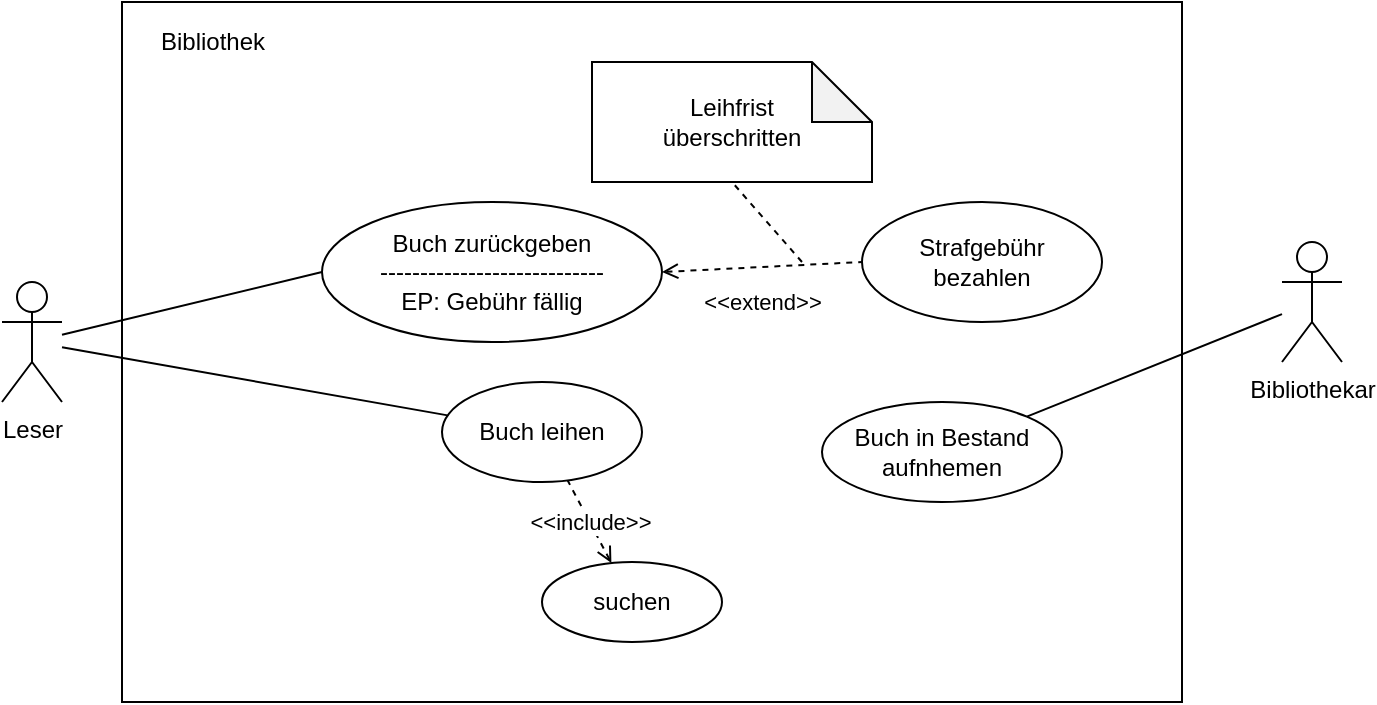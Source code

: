 <mxfile version="13.1.3" type="github"><diagram id="EO-7FfAQHc1MnR9ghyIf" name="Page-1"><mxGraphModel dx="1424" dy="884" grid="1" gridSize="10" guides="1" tooltips="1" connect="1" arrows="1" fold="1" page="1" pageScale="1" pageWidth="827" pageHeight="1169" math="0" shadow="0"><root><mxCell id="0"/><mxCell id="1" parent="0"/><mxCell id="LAE5d0xSBkngzSrD34A_-1" value="" style="rounded=0;whiteSpace=wrap;html=1;" parent="1" vertex="1"><mxGeometry x="90" y="40" width="530" height="350" as="geometry"/></mxCell><mxCell id="LAE5d0xSBkngzSrD34A_-2" value="Leser" style="shape=umlActor;verticalLabelPosition=bottom;labelBackgroundColor=#ffffff;verticalAlign=top;html=1;outlineConnect=0;" parent="1" vertex="1"><mxGeometry x="30" y="180" width="30" height="60" as="geometry"/></mxCell><mxCell id="LAE5d0xSBkngzSrD34A_-3" value="Bibliothekar" style="shape=umlActor;verticalLabelPosition=bottom;labelBackgroundColor=#ffffff;verticalAlign=top;html=1;outlineConnect=0;" parent="1" vertex="1"><mxGeometry x="670" y="160" width="30" height="60" as="geometry"/></mxCell><mxCell id="LAE5d0xSBkngzSrD34A_-4" value="&amp;lt;&amp;lt;include&amp;gt;&amp;gt;" style="endArrow=none;dashed=1;html=1;startArrow=open;startFill=0;" parent="1" source="LAE5d0xSBkngzSrD34A_-7" target="LAE5d0xSBkngzSrD34A_-6" edge="1"><mxGeometry width="50" height="50" relative="1" as="geometry"><mxPoint x="40" y="340" as="sourcePoint"/><mxPoint x="350" y="210" as="targetPoint"/></mxGeometry></mxCell><mxCell id="LAE5d0xSBkngzSrD34A_-5" value="" style="endArrow=none;html=1;" parent="1" source="LAE5d0xSBkngzSrD34A_-2" target="LAE5d0xSBkngzSrD34A_-6" edge="1"><mxGeometry width="50" height="50" relative="1" as="geometry"><mxPoint x="45" y="360" as="sourcePoint"/><mxPoint x="160" y="260" as="targetPoint"/></mxGeometry></mxCell><mxCell id="LAE5d0xSBkngzSrD34A_-6" value="Buch leihen" style="ellipse;whiteSpace=wrap;html=1;" parent="1" vertex="1"><mxGeometry x="250" y="230" width="100" height="50" as="geometry"/></mxCell><mxCell id="LAE5d0xSBkngzSrD34A_-7" value="suchen" style="ellipse;whiteSpace=wrap;html=1;" parent="1" vertex="1"><mxGeometry x="300" y="320" width="90" height="40" as="geometry"/></mxCell><mxCell id="LAE5d0xSBkngzSrD34A_-9" value="&lt;div&gt;Buch zurückgeben&lt;/div&gt;&lt;div&gt;----------------------------&lt;/div&gt;&lt;div&gt;EP: Gebühr fällig&lt;br&gt;&lt;/div&gt;" style="ellipse;whiteSpace=wrap;html=1;" parent="1" vertex="1"><mxGeometry x="190" y="140" width="170" height="70" as="geometry"/></mxCell><mxCell id="LAE5d0xSBkngzSrD34A_-10" value="" style="endArrow=none;html=1;entryX=0;entryY=0.5;entryDx=0;entryDy=0;" parent="1" source="LAE5d0xSBkngzSrD34A_-2" target="LAE5d0xSBkngzSrD34A_-9" edge="1"><mxGeometry width="50" height="50" relative="1" as="geometry"><mxPoint x="50" y="110" as="sourcePoint"/><mxPoint x="440" y="260" as="targetPoint"/></mxGeometry></mxCell><mxCell id="LAE5d0xSBkngzSrD34A_-11" value="&lt;div&gt;Buch in Bestand&lt;/div&gt;&lt;div&gt;aufnhemen&lt;br&gt;&lt;/div&gt;" style="ellipse;whiteSpace=wrap;html=1;" parent="1" vertex="1"><mxGeometry x="440" y="240" width="120" height="50" as="geometry"/></mxCell><mxCell id="LAE5d0xSBkngzSrD34A_-12" value="" style="endArrow=none;html=1;exitX=1;exitY=0;exitDx=0;exitDy=0;" parent="1" source="LAE5d0xSBkngzSrD34A_-11" target="LAE5d0xSBkngzSrD34A_-3" edge="1"><mxGeometry width="50" height="50" relative="1" as="geometry"><mxPoint x="390" y="310" as="sourcePoint"/><mxPoint x="440" y="260" as="targetPoint"/></mxGeometry></mxCell><mxCell id="LAE5d0xSBkngzSrD34A_-13" value="&lt;div&gt;Strafgebühr&lt;/div&gt;&lt;div&gt;bezahlen&lt;br&gt;&lt;/div&gt;" style="ellipse;whiteSpace=wrap;html=1;" parent="1" vertex="1"><mxGeometry x="460" y="140" width="120" height="60" as="geometry"/></mxCell><mxCell id="LAE5d0xSBkngzSrD34A_-14" value="&amp;lt;&amp;lt;extend&amp;gt;&amp;gt;" style="endArrow=none;dashed=1;html=1;entryX=0;entryY=0.5;entryDx=0;entryDy=0;exitX=1;exitY=0.5;exitDx=0;exitDy=0;startArrow=open;startFill=0;" parent="1" source="LAE5d0xSBkngzSrD34A_-9" target="LAE5d0xSBkngzSrD34A_-13" edge="1"><mxGeometry x="-0.018" y="-17" width="50" height="50" relative="1" as="geometry"><mxPoint x="390" y="310" as="sourcePoint"/><mxPoint x="440" y="260" as="targetPoint"/><mxPoint as="offset"/></mxGeometry></mxCell><mxCell id="LAE5d0xSBkngzSrD34A_-15" value="&lt;div&gt;Leihfrist&lt;/div&gt;&lt;div&gt;überschritten&lt;/div&gt;" style="shape=note;whiteSpace=wrap;html=1;backgroundOutline=1;darkOpacity=0.05;" parent="1" vertex="1"><mxGeometry x="325" y="70" width="140" height="60" as="geometry"/></mxCell><mxCell id="LAE5d0xSBkngzSrD34A_-16" value="" style="endArrow=none;dashed=1;html=1;entryX=0.5;entryY=1;entryDx=0;entryDy=0;entryPerimeter=0;" parent="1" target="LAE5d0xSBkngzSrD34A_-15" edge="1"><mxGeometry width="50" height="50" relative="1" as="geometry"><mxPoint x="430" y="170" as="sourcePoint"/><mxPoint x="440" y="260" as="targetPoint"/></mxGeometry></mxCell><mxCell id="LAE5d0xSBkngzSrD34A_-17" value="Bibliothek" style="text;html=1;align=center;verticalAlign=middle;resizable=0;points=[];autosize=1;" parent="1" vertex="1"><mxGeometry x="100" y="50" width="70" height="20" as="geometry"/></mxCell></root></mxGraphModel></diagram></mxfile>